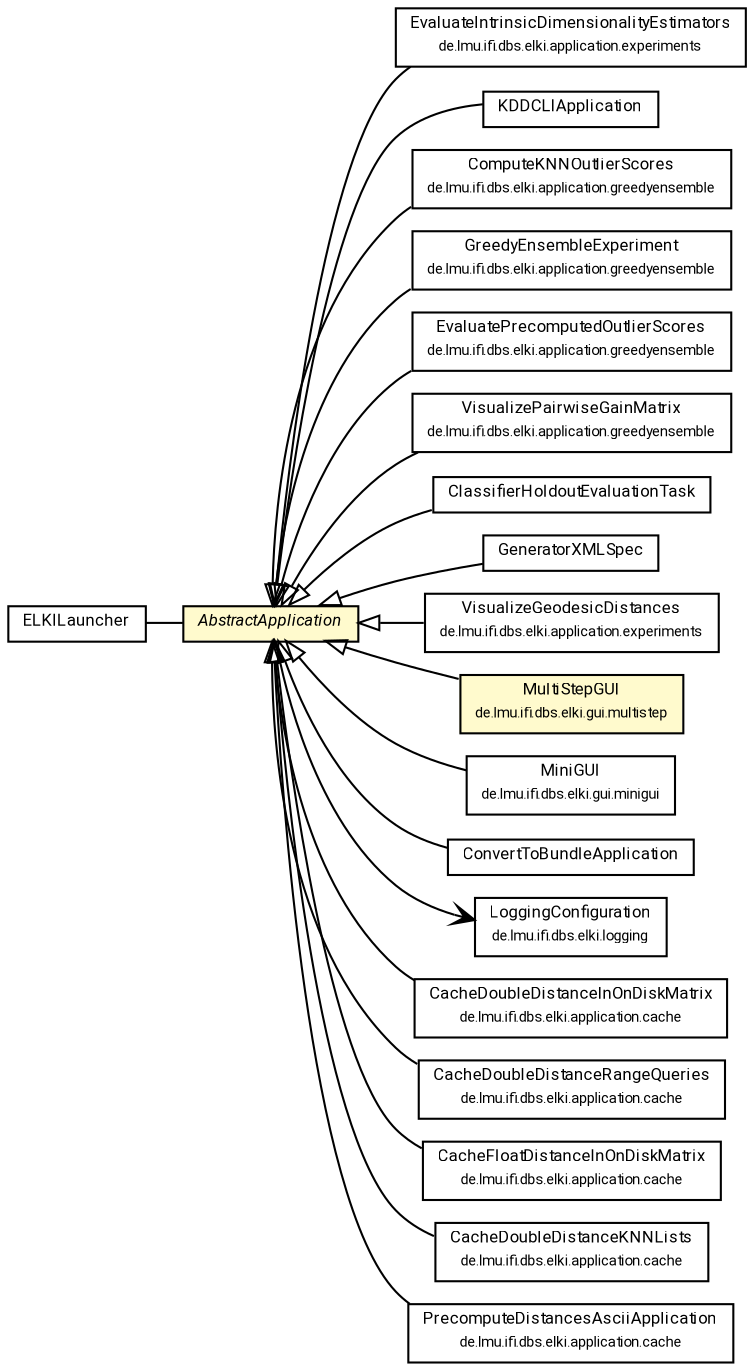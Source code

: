 #!/usr/local/bin/dot
#
# Class diagram 
# Generated by UMLGraph version R5_7_2-60-g0e99a6 (http://www.spinellis.gr/umlgraph/)
#

digraph G {
	graph [fontnames="svg"]
	edge [fontname="Roboto",fontsize=7,labelfontname="Roboto",labelfontsize=7,color="black"];
	node [fontname="Roboto",fontcolor="black",fontsize=8,shape=plaintext,margin=0,width=0,height=0];
	nodesep=0.15;
	ranksep=0.25;
	rankdir=LR;
	// de.lmu.ifi.dbs.elki.application.ELKILauncher
	c897798 [label=<<table title="de.lmu.ifi.dbs.elki.application.ELKILauncher" border="0" cellborder="1" cellspacing="0" cellpadding="2" href="ELKILauncher.html" target="_parent">
		<tr><td><table border="0" cellspacing="0" cellpadding="1">
		<tr><td align="center" balign="center"> <font face="Roboto">ELKILauncher</font> </td></tr>
		</table></td></tr>
		</table>>, URL="ELKILauncher.html"];
	// de.lmu.ifi.dbs.elki.application.experiments.EvaluateIntrinsicDimensionalityEstimators
	c897799 [label=<<table title="de.lmu.ifi.dbs.elki.application.experiments.EvaluateIntrinsicDimensionalityEstimators" border="0" cellborder="1" cellspacing="0" cellpadding="2" href="experiments/EvaluateIntrinsicDimensionalityEstimators.html" target="_parent">
		<tr><td><table border="0" cellspacing="0" cellpadding="1">
		<tr><td align="center" balign="center"> <font face="Roboto">EvaluateIntrinsicDimensionalityEstimators</font> </td></tr>
		<tr><td align="center" balign="center"> <font face="Roboto" point-size="7.0">de.lmu.ifi.dbs.elki.application.experiments</font> </td></tr>
		</table></td></tr>
		</table>>, URL="experiments/EvaluateIntrinsicDimensionalityEstimators.html"];
	// de.lmu.ifi.dbs.elki.application.KDDCLIApplication
	c897803 [label=<<table title="de.lmu.ifi.dbs.elki.application.KDDCLIApplication" border="0" cellborder="1" cellspacing="0" cellpadding="2" href="KDDCLIApplication.html" target="_parent">
		<tr><td><table border="0" cellspacing="0" cellpadding="1">
		<tr><td align="center" balign="center"> <font face="Roboto">KDDCLIApplication</font> </td></tr>
		</table></td></tr>
		</table>>, URL="KDDCLIApplication.html"];
	// de.lmu.ifi.dbs.elki.application.greedyensemble.ComputeKNNOutlierScores<O extends de.lmu.ifi.dbs.elki.data.NumberVector>
	c897805 [label=<<table title="de.lmu.ifi.dbs.elki.application.greedyensemble.ComputeKNNOutlierScores" border="0" cellborder="1" cellspacing="0" cellpadding="2" href="greedyensemble/ComputeKNNOutlierScores.html" target="_parent">
		<tr><td><table border="0" cellspacing="0" cellpadding="1">
		<tr><td align="center" balign="center"> <font face="Roboto">ComputeKNNOutlierScores</font> </td></tr>
		<tr><td align="center" balign="center"> <font face="Roboto" point-size="7.0">de.lmu.ifi.dbs.elki.application.greedyensemble</font> </td></tr>
		</table></td></tr>
		</table>>, URL="greedyensemble/ComputeKNNOutlierScores.html"];
	// de.lmu.ifi.dbs.elki.application.greedyensemble.GreedyEnsembleExperiment
	c897807 [label=<<table title="de.lmu.ifi.dbs.elki.application.greedyensemble.GreedyEnsembleExperiment" border="0" cellborder="1" cellspacing="0" cellpadding="2" href="greedyensemble/GreedyEnsembleExperiment.html" target="_parent">
		<tr><td><table border="0" cellspacing="0" cellpadding="1">
		<tr><td align="center" balign="center"> <font face="Roboto">GreedyEnsembleExperiment</font> </td></tr>
		<tr><td align="center" balign="center"> <font face="Roboto" point-size="7.0">de.lmu.ifi.dbs.elki.application.greedyensemble</font> </td></tr>
		</table></td></tr>
		</table>>, URL="greedyensemble/GreedyEnsembleExperiment.html"];
	// de.lmu.ifi.dbs.elki.application.greedyensemble.EvaluatePrecomputedOutlierScores
	c897810 [label=<<table title="de.lmu.ifi.dbs.elki.application.greedyensemble.EvaluatePrecomputedOutlierScores" border="0" cellborder="1" cellspacing="0" cellpadding="2" href="greedyensemble/EvaluatePrecomputedOutlierScores.html" target="_parent">
		<tr><td><table border="0" cellspacing="0" cellpadding="1">
		<tr><td align="center" balign="center"> <font face="Roboto">EvaluatePrecomputedOutlierScores</font> </td></tr>
		<tr><td align="center" balign="center"> <font face="Roboto" point-size="7.0">de.lmu.ifi.dbs.elki.application.greedyensemble</font> </td></tr>
		</table></td></tr>
		</table>>, URL="greedyensemble/EvaluatePrecomputedOutlierScores.html"];
	// de.lmu.ifi.dbs.elki.application.greedyensemble.VisualizePairwiseGainMatrix
	c898196 [label=<<table title="de.lmu.ifi.dbs.elki.application.greedyensemble.VisualizePairwiseGainMatrix" border="0" cellborder="1" cellspacing="0" cellpadding="2" href="greedyensemble/VisualizePairwiseGainMatrix.html" target="_parent">
		<tr><td><table border="0" cellspacing="0" cellpadding="1">
		<tr><td align="center" balign="center"> <font face="Roboto">VisualizePairwiseGainMatrix</font> </td></tr>
		<tr><td align="center" balign="center"> <font face="Roboto" point-size="7.0">de.lmu.ifi.dbs.elki.application.greedyensemble</font> </td></tr>
		</table></td></tr>
		</table>>, URL="greedyensemble/VisualizePairwiseGainMatrix.html"];
	// de.lmu.ifi.dbs.elki.application.ClassifierHoldoutEvaluationTask<O>
	c898212 [label=<<table title="de.lmu.ifi.dbs.elki.application.ClassifierHoldoutEvaluationTask" border="0" cellborder="1" cellspacing="0" cellpadding="2" href="ClassifierHoldoutEvaluationTask.html" target="_parent">
		<tr><td><table border="0" cellspacing="0" cellpadding="1">
		<tr><td align="center" balign="center"> <font face="Roboto">ClassifierHoldoutEvaluationTask</font> </td></tr>
		</table></td></tr>
		</table>>, URL="ClassifierHoldoutEvaluationTask.html"];
	// de.lmu.ifi.dbs.elki.application.AbstractApplication
	c898863 [label=<<table title="de.lmu.ifi.dbs.elki.application.AbstractApplication" border="0" cellborder="1" cellspacing="0" cellpadding="2" bgcolor="lemonChiffon" href="AbstractApplication.html" target="_parent">
		<tr><td><table border="0" cellspacing="0" cellpadding="1">
		<tr><td align="center" balign="center"> <font face="Roboto"><i>AbstractApplication</i></font> </td></tr>
		</table></td></tr>
		</table>>, URL="AbstractApplication.html"];
	// de.lmu.ifi.dbs.elki.application.GeneratorXMLSpec
	c899862 [label=<<table title="de.lmu.ifi.dbs.elki.application.GeneratorXMLSpec" border="0" cellborder="1" cellspacing="0" cellpadding="2" href="GeneratorXMLSpec.html" target="_parent">
		<tr><td><table border="0" cellspacing="0" cellpadding="1">
		<tr><td align="center" balign="center"> <font face="Roboto">GeneratorXMLSpec</font> </td></tr>
		</table></td></tr>
		</table>>, URL="GeneratorXMLSpec.html"];
	// de.lmu.ifi.dbs.elki.application.experiments.VisualizeGeodesicDistances
	c899975 [label=<<table title="de.lmu.ifi.dbs.elki.application.experiments.VisualizeGeodesicDistances" border="0" cellborder="1" cellspacing="0" cellpadding="2" href="experiments/VisualizeGeodesicDistances.html" target="_parent">
		<tr><td><table border="0" cellspacing="0" cellpadding="1">
		<tr><td align="center" balign="center"> <font face="Roboto">VisualizeGeodesicDistances</font> </td></tr>
		<tr><td align="center" balign="center"> <font face="Roboto" point-size="7.0">de.lmu.ifi.dbs.elki.application.experiments</font> </td></tr>
		</table></td></tr>
		</table>>, URL="experiments/VisualizeGeodesicDistances.html"];
	// de.lmu.ifi.dbs.elki.gui.multistep.MultiStepGUI
	c899986 [label=<<table title="de.lmu.ifi.dbs.elki.gui.multistep.MultiStepGUI" border="0" cellborder="1" cellspacing="0" cellpadding="2" bgcolor="LemonChiffon" href="../gui/multistep/MultiStepGUI.html" target="_parent">
		<tr><td><table border="0" cellspacing="0" cellpadding="1">
		<tr><td align="center" balign="center"> <font face="Roboto">MultiStepGUI</font> </td></tr>
		<tr><td align="center" balign="center"> <font face="Roboto" point-size="7.0">de.lmu.ifi.dbs.elki.gui.multistep</font> </td></tr>
		</table></td></tr>
		</table>>, URL="../gui/multistep/MultiStepGUI.html"];
	// de.lmu.ifi.dbs.elki.gui.minigui.MiniGUI
	c899996 [label=<<table title="de.lmu.ifi.dbs.elki.gui.minigui.MiniGUI" border="0" cellborder="1" cellspacing="0" cellpadding="2" href="../gui/minigui/MiniGUI.html" target="_parent">
		<tr><td><table border="0" cellspacing="0" cellpadding="1">
		<tr><td align="center" balign="center"> <font face="Roboto">MiniGUI</font> </td></tr>
		<tr><td align="center" balign="center"> <font face="Roboto" point-size="7.0">de.lmu.ifi.dbs.elki.gui.minigui</font> </td></tr>
		</table></td></tr>
		</table>>, URL="../gui/minigui/MiniGUI.html"];
	// de.lmu.ifi.dbs.elki.application.ConvertToBundleApplication
	c900372 [label=<<table title="de.lmu.ifi.dbs.elki.application.ConvertToBundleApplication" border="0" cellborder="1" cellspacing="0" cellpadding="2" href="ConvertToBundleApplication.html" target="_parent">
		<tr><td><table border="0" cellspacing="0" cellpadding="1">
		<tr><td align="center" balign="center"> <font face="Roboto">ConvertToBundleApplication</font> </td></tr>
		</table></td></tr>
		</table>>, URL="ConvertToBundleApplication.html"];
	// de.lmu.ifi.dbs.elki.logging.LoggingConfiguration
	c900552 [label=<<table title="de.lmu.ifi.dbs.elki.logging.LoggingConfiguration" border="0" cellborder="1" cellspacing="0" cellpadding="2" href="../logging/LoggingConfiguration.html" target="_parent">
		<tr><td><table border="0" cellspacing="0" cellpadding="1">
		<tr><td align="center" balign="center"> <font face="Roboto">LoggingConfiguration</font> </td></tr>
		<tr><td align="center" balign="center"> <font face="Roboto" point-size="7.0">de.lmu.ifi.dbs.elki.logging</font> </td></tr>
		</table></td></tr>
		</table>>, URL="../logging/LoggingConfiguration.html"];
	// de.lmu.ifi.dbs.elki.application.cache.CacheDoubleDistanceInOnDiskMatrix<O>
	c900835 [label=<<table title="de.lmu.ifi.dbs.elki.application.cache.CacheDoubleDistanceInOnDiskMatrix" border="0" cellborder="1" cellspacing="0" cellpadding="2" href="cache/CacheDoubleDistanceInOnDiskMatrix.html" target="_parent">
		<tr><td><table border="0" cellspacing="0" cellpadding="1">
		<tr><td align="center" balign="center"> <font face="Roboto">CacheDoubleDistanceInOnDiskMatrix</font> </td></tr>
		<tr><td align="center" balign="center"> <font face="Roboto" point-size="7.0">de.lmu.ifi.dbs.elki.application.cache</font> </td></tr>
		</table></td></tr>
		</table>>, URL="cache/CacheDoubleDistanceInOnDiskMatrix.html"];
	// de.lmu.ifi.dbs.elki.application.cache.CacheDoubleDistanceRangeQueries<O>
	c900837 [label=<<table title="de.lmu.ifi.dbs.elki.application.cache.CacheDoubleDistanceRangeQueries" border="0" cellborder="1" cellspacing="0" cellpadding="2" href="cache/CacheDoubleDistanceRangeQueries.html" target="_parent">
		<tr><td><table border="0" cellspacing="0" cellpadding="1">
		<tr><td align="center" balign="center"> <font face="Roboto">CacheDoubleDistanceRangeQueries</font> </td></tr>
		<tr><td align="center" balign="center"> <font face="Roboto" point-size="7.0">de.lmu.ifi.dbs.elki.application.cache</font> </td></tr>
		</table></td></tr>
		</table>>, URL="cache/CacheDoubleDistanceRangeQueries.html"];
	// de.lmu.ifi.dbs.elki.application.cache.CacheFloatDistanceInOnDiskMatrix<O>
	c900839 [label=<<table title="de.lmu.ifi.dbs.elki.application.cache.CacheFloatDistanceInOnDiskMatrix" border="0" cellborder="1" cellspacing="0" cellpadding="2" href="cache/CacheFloatDistanceInOnDiskMatrix.html" target="_parent">
		<tr><td><table border="0" cellspacing="0" cellpadding="1">
		<tr><td align="center" balign="center"> <font face="Roboto">CacheFloatDistanceInOnDiskMatrix</font> </td></tr>
		<tr><td align="center" balign="center"> <font face="Roboto" point-size="7.0">de.lmu.ifi.dbs.elki.application.cache</font> </td></tr>
		</table></td></tr>
		</table>>, URL="cache/CacheFloatDistanceInOnDiskMatrix.html"];
	// de.lmu.ifi.dbs.elki.application.cache.CacheDoubleDistanceKNNLists<O>
	c900841 [label=<<table title="de.lmu.ifi.dbs.elki.application.cache.CacheDoubleDistanceKNNLists" border="0" cellborder="1" cellspacing="0" cellpadding="2" href="cache/CacheDoubleDistanceKNNLists.html" target="_parent">
		<tr><td><table border="0" cellspacing="0" cellpadding="1">
		<tr><td align="center" balign="center"> <font face="Roboto">CacheDoubleDistanceKNNLists</font> </td></tr>
		<tr><td align="center" balign="center"> <font face="Roboto" point-size="7.0">de.lmu.ifi.dbs.elki.application.cache</font> </td></tr>
		</table></td></tr>
		</table>>, URL="cache/CacheDoubleDistanceKNNLists.html"];
	// de.lmu.ifi.dbs.elki.application.cache.PrecomputeDistancesAsciiApplication<O>
	c900843 [label=<<table title="de.lmu.ifi.dbs.elki.application.cache.PrecomputeDistancesAsciiApplication" border="0" cellborder="1" cellspacing="0" cellpadding="2" href="cache/PrecomputeDistancesAsciiApplication.html" target="_parent">
		<tr><td><table border="0" cellspacing="0" cellpadding="1">
		<tr><td align="center" balign="center"> <font face="Roboto">PrecomputeDistancesAsciiApplication</font> </td></tr>
		<tr><td align="center" balign="center"> <font face="Roboto" point-size="7.0">de.lmu.ifi.dbs.elki.application.cache</font> </td></tr>
		</table></td></tr>
		</table>>, URL="cache/PrecomputeDistancesAsciiApplication.html"];
	// de.lmu.ifi.dbs.elki.application.ELKILauncher assoc de.lmu.ifi.dbs.elki.application.AbstractApplication
	c897798 -> c898863 [arrowhead=none,weight=2];
	// de.lmu.ifi.dbs.elki.application.experiments.EvaluateIntrinsicDimensionalityEstimators extends de.lmu.ifi.dbs.elki.application.AbstractApplication
	c898863 -> c897799 [arrowtail=empty,dir=back,weight=10];
	// de.lmu.ifi.dbs.elki.application.KDDCLIApplication extends de.lmu.ifi.dbs.elki.application.AbstractApplication
	c898863 -> c897803 [arrowtail=empty,dir=back,weight=10];
	// de.lmu.ifi.dbs.elki.application.greedyensemble.ComputeKNNOutlierScores<O extends de.lmu.ifi.dbs.elki.data.NumberVector> extends de.lmu.ifi.dbs.elki.application.AbstractApplication
	c898863 -> c897805 [arrowtail=empty,dir=back,weight=10];
	// de.lmu.ifi.dbs.elki.application.greedyensemble.GreedyEnsembleExperiment extends de.lmu.ifi.dbs.elki.application.AbstractApplication
	c898863 -> c897807 [arrowtail=empty,dir=back,weight=10];
	// de.lmu.ifi.dbs.elki.application.greedyensemble.EvaluatePrecomputedOutlierScores extends de.lmu.ifi.dbs.elki.application.AbstractApplication
	c898863 -> c897810 [arrowtail=empty,dir=back,weight=10];
	// de.lmu.ifi.dbs.elki.application.greedyensemble.VisualizePairwiseGainMatrix extends de.lmu.ifi.dbs.elki.application.AbstractApplication
	c898863 -> c898196 [arrowtail=empty,dir=back,weight=10];
	// de.lmu.ifi.dbs.elki.application.ClassifierHoldoutEvaluationTask<O> extends de.lmu.ifi.dbs.elki.application.AbstractApplication
	c898863 -> c898212 [arrowtail=empty,dir=back,weight=10];
	// de.lmu.ifi.dbs.elki.application.AbstractApplication navassoc de.lmu.ifi.dbs.elki.logging.LoggingConfiguration
	c898863 -> c900552 [arrowhead=open,weight=1];
	// de.lmu.ifi.dbs.elki.application.GeneratorXMLSpec extends de.lmu.ifi.dbs.elki.application.AbstractApplication
	c898863 -> c899862 [arrowtail=empty,dir=back,weight=10];
	// de.lmu.ifi.dbs.elki.application.experiments.VisualizeGeodesicDistances extends de.lmu.ifi.dbs.elki.application.AbstractApplication
	c898863 -> c899975 [arrowtail=empty,dir=back,weight=10];
	// de.lmu.ifi.dbs.elki.gui.multistep.MultiStepGUI extends de.lmu.ifi.dbs.elki.application.AbstractApplication
	c898863 -> c899986 [arrowtail=empty,dir=back,weight=10];
	// de.lmu.ifi.dbs.elki.gui.minigui.MiniGUI extends de.lmu.ifi.dbs.elki.application.AbstractApplication
	c898863 -> c899996 [arrowtail=empty,dir=back,weight=10];
	// de.lmu.ifi.dbs.elki.application.ConvertToBundleApplication extends de.lmu.ifi.dbs.elki.application.AbstractApplication
	c898863 -> c900372 [arrowtail=empty,dir=back,weight=10];
	// de.lmu.ifi.dbs.elki.application.cache.CacheDoubleDistanceInOnDiskMatrix<O> extends de.lmu.ifi.dbs.elki.application.AbstractApplication
	c898863 -> c900835 [arrowtail=empty,dir=back,weight=10];
	// de.lmu.ifi.dbs.elki.application.cache.CacheDoubleDistanceRangeQueries<O> extends de.lmu.ifi.dbs.elki.application.AbstractApplication
	c898863 -> c900837 [arrowtail=empty,dir=back,weight=10];
	// de.lmu.ifi.dbs.elki.application.cache.CacheFloatDistanceInOnDiskMatrix<O> extends de.lmu.ifi.dbs.elki.application.AbstractApplication
	c898863 -> c900839 [arrowtail=empty,dir=back,weight=10];
	// de.lmu.ifi.dbs.elki.application.cache.CacheDoubleDistanceKNNLists<O> extends de.lmu.ifi.dbs.elki.application.AbstractApplication
	c898863 -> c900841 [arrowtail=empty,dir=back,weight=10];
	// de.lmu.ifi.dbs.elki.application.cache.PrecomputeDistancesAsciiApplication<O> extends de.lmu.ifi.dbs.elki.application.AbstractApplication
	c898863 -> c900843 [arrowtail=empty,dir=back,weight=10];
}

